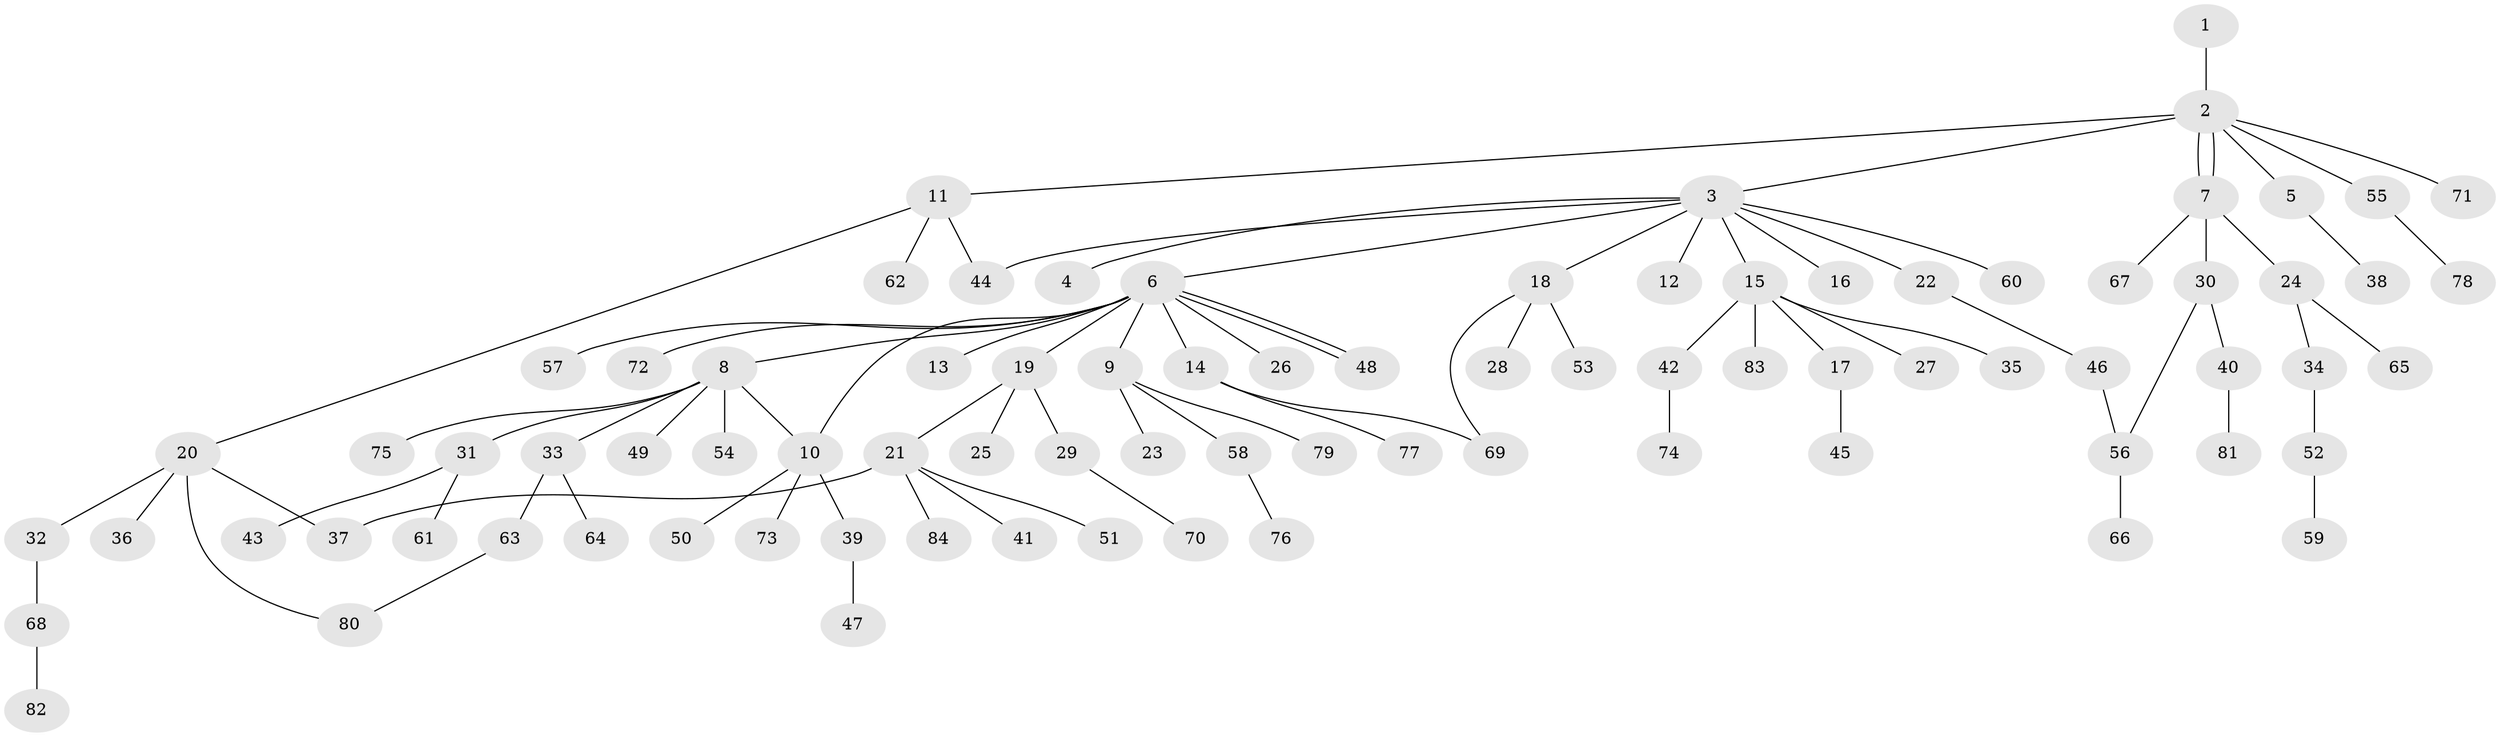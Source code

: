 // coarse degree distribution, {1: 0.49019607843137253, 6: 0.0196078431372549, 9: 0.0196078431372549, 10: 0.0196078431372549, 3: 0.11764705882352941, 5: 0.0392156862745098, 4: 0.0392156862745098, 2: 0.2549019607843137}
// Generated by graph-tools (version 1.1) at 2025/50/03/04/25 22:50:04]
// undirected, 84 vertices, 91 edges
graph export_dot {
  node [color=gray90,style=filled];
  1;
  2;
  3;
  4;
  5;
  6;
  7;
  8;
  9;
  10;
  11;
  12;
  13;
  14;
  15;
  16;
  17;
  18;
  19;
  20;
  21;
  22;
  23;
  24;
  25;
  26;
  27;
  28;
  29;
  30;
  31;
  32;
  33;
  34;
  35;
  36;
  37;
  38;
  39;
  40;
  41;
  42;
  43;
  44;
  45;
  46;
  47;
  48;
  49;
  50;
  51;
  52;
  53;
  54;
  55;
  56;
  57;
  58;
  59;
  60;
  61;
  62;
  63;
  64;
  65;
  66;
  67;
  68;
  69;
  70;
  71;
  72;
  73;
  74;
  75;
  76;
  77;
  78;
  79;
  80;
  81;
  82;
  83;
  84;
  1 -- 2;
  2 -- 3;
  2 -- 5;
  2 -- 7;
  2 -- 7;
  2 -- 11;
  2 -- 55;
  2 -- 71;
  3 -- 4;
  3 -- 6;
  3 -- 12;
  3 -- 15;
  3 -- 16;
  3 -- 18;
  3 -- 22;
  3 -- 44;
  3 -- 60;
  5 -- 38;
  6 -- 8;
  6 -- 9;
  6 -- 10;
  6 -- 13;
  6 -- 14;
  6 -- 19;
  6 -- 26;
  6 -- 48;
  6 -- 48;
  6 -- 57;
  6 -- 72;
  7 -- 24;
  7 -- 30;
  7 -- 67;
  8 -- 10;
  8 -- 31;
  8 -- 33;
  8 -- 49;
  8 -- 54;
  8 -- 75;
  9 -- 23;
  9 -- 58;
  9 -- 79;
  10 -- 39;
  10 -- 50;
  10 -- 73;
  11 -- 20;
  11 -- 44;
  11 -- 62;
  14 -- 69;
  14 -- 77;
  15 -- 17;
  15 -- 27;
  15 -- 35;
  15 -- 42;
  15 -- 83;
  17 -- 45;
  18 -- 28;
  18 -- 53;
  18 -- 69;
  19 -- 21;
  19 -- 25;
  19 -- 29;
  20 -- 32;
  20 -- 36;
  20 -- 37;
  20 -- 80;
  21 -- 37;
  21 -- 41;
  21 -- 51;
  21 -- 84;
  22 -- 46;
  24 -- 34;
  24 -- 65;
  29 -- 70;
  30 -- 40;
  30 -- 56;
  31 -- 43;
  31 -- 61;
  32 -- 68;
  33 -- 63;
  33 -- 64;
  34 -- 52;
  39 -- 47;
  40 -- 81;
  42 -- 74;
  46 -- 56;
  52 -- 59;
  55 -- 78;
  56 -- 66;
  58 -- 76;
  63 -- 80;
  68 -- 82;
}
